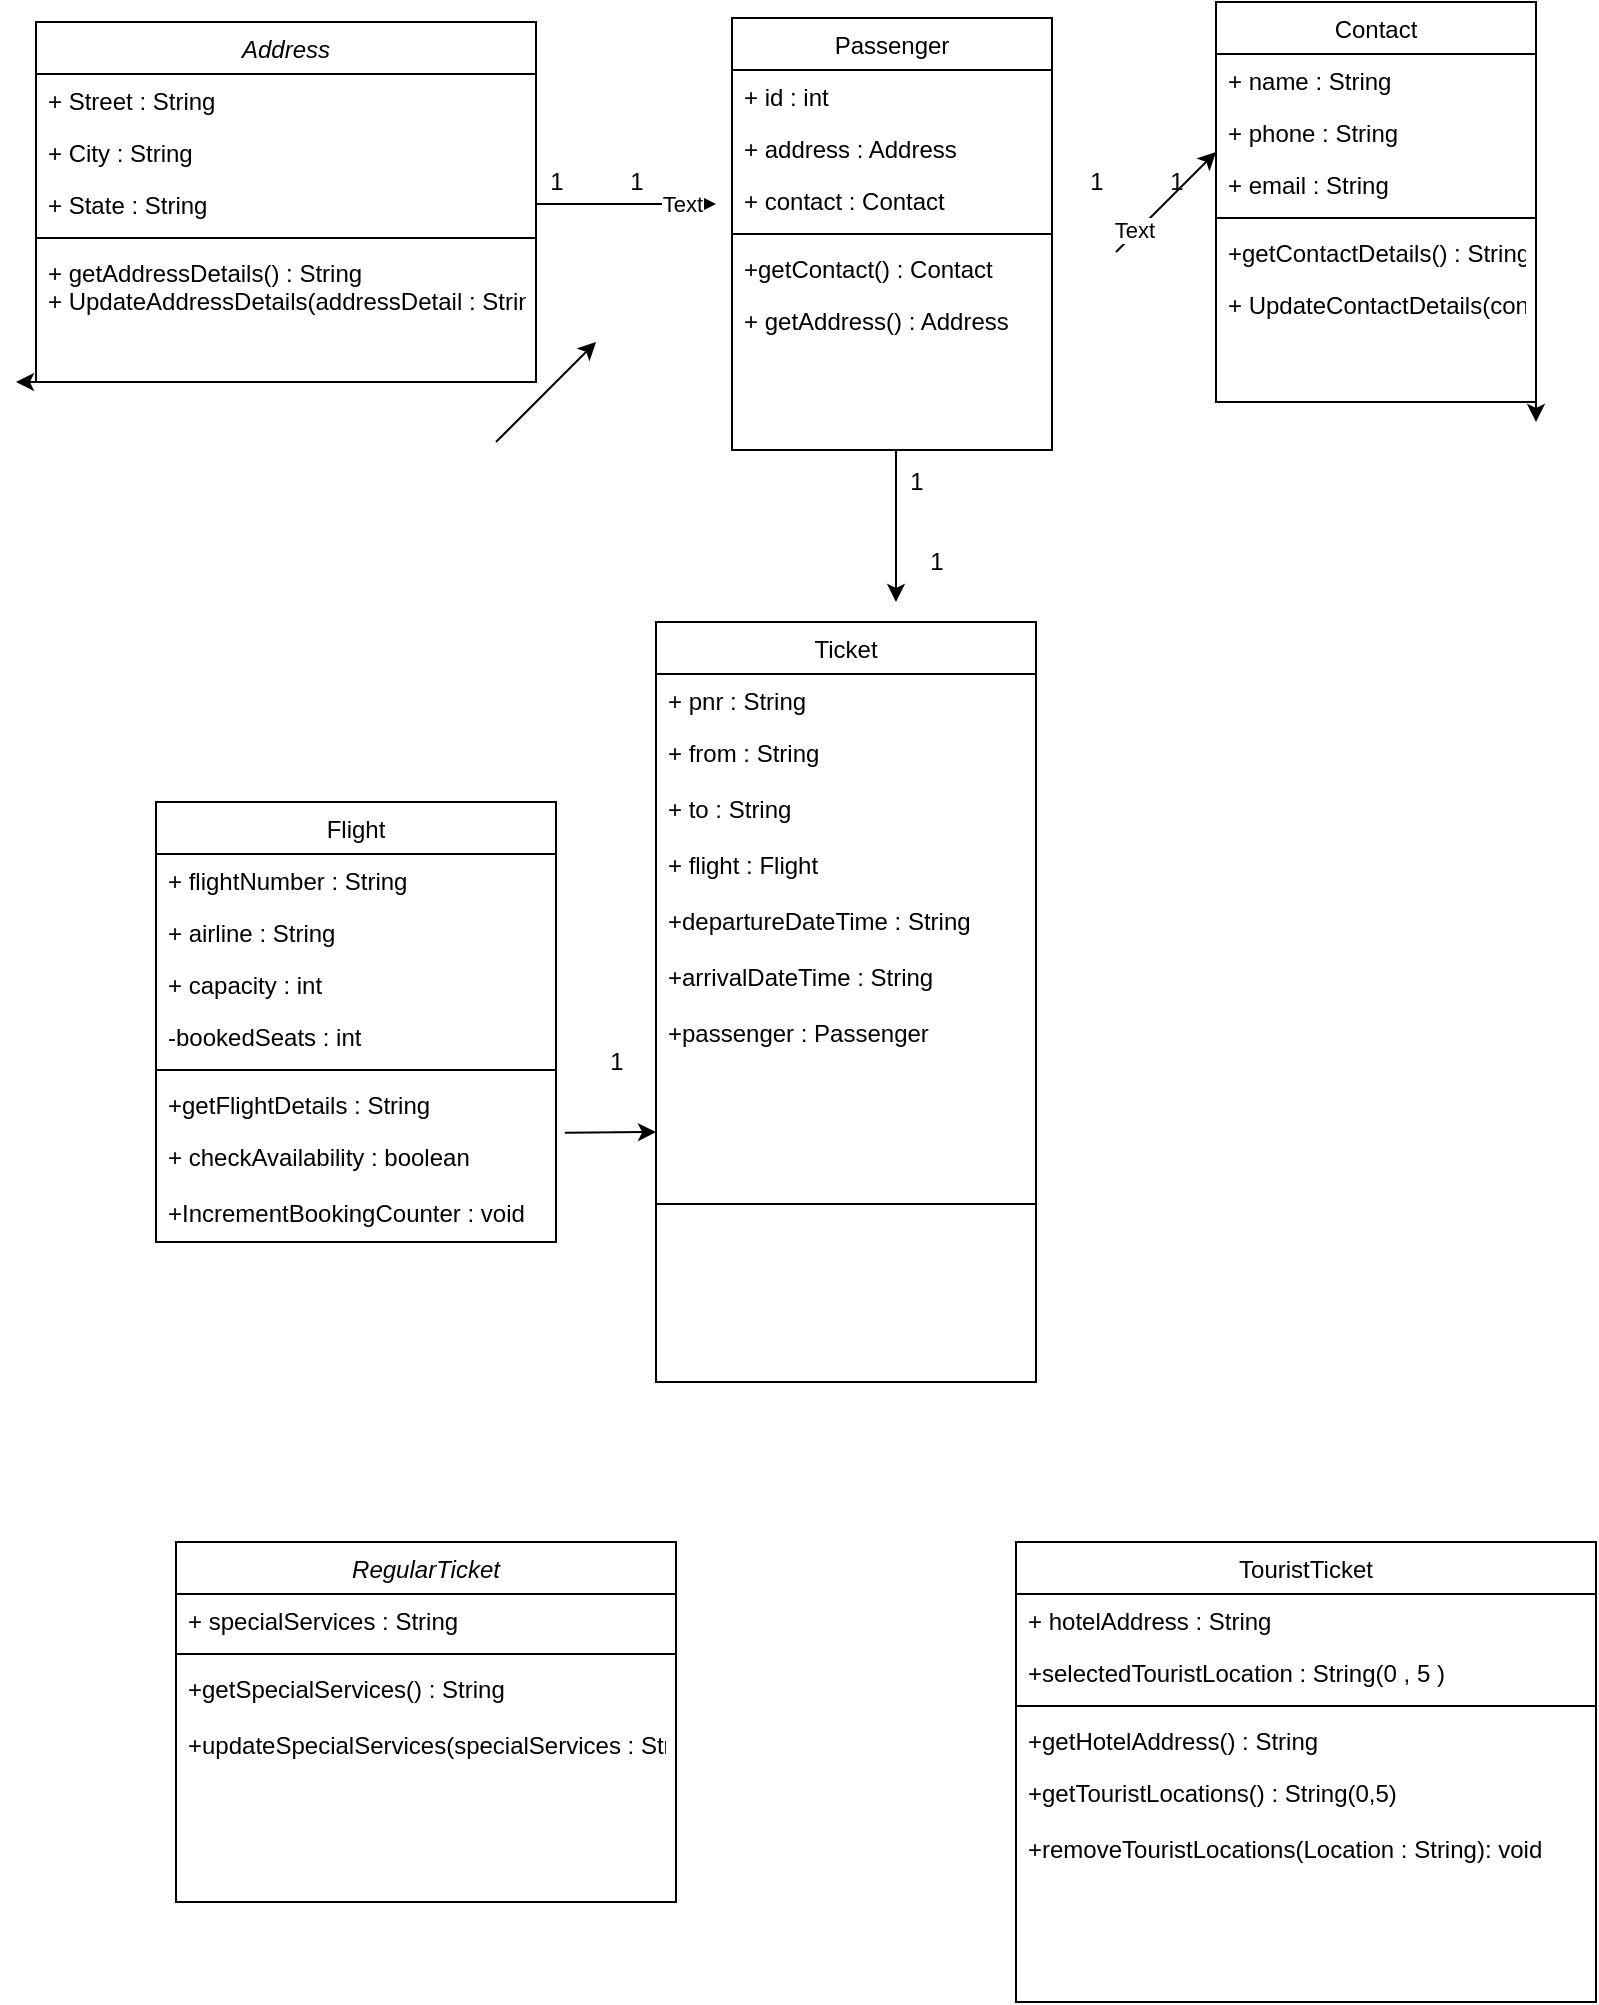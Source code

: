 <mxfile version="14.9.0" type="github" pages="2">
  <diagram id="C5RBs43oDa-KdzZeNtuy" name="Page-1">
    <mxGraphModel dx="1038" dy="579" grid="1" gridSize="10" guides="1" tooltips="1" connect="1" arrows="1" fold="1" page="1" pageScale="1" pageWidth="827" pageHeight="1169" math="0" shadow="0">
      <root>
        <mxCell id="WIyWlLk6GJQsqaUBKTNV-0" />
        <mxCell id="WIyWlLk6GJQsqaUBKTNV-1" parent="WIyWlLk6GJQsqaUBKTNV-0" />
        <mxCell id="re5hi3B8kq_syGbPmB7b-2" style="edgeStyle=orthogonalEdgeStyle;rounded=0;orthogonalLoop=1;jettySize=auto;html=1;exitX=0;exitY=1;exitDx=0;exitDy=0;" edge="1" parent="WIyWlLk6GJQsqaUBKTNV-1" source="zkfFHV4jXpPFQw0GAbJ--0">
          <mxGeometry relative="1" as="geometry">
            <mxPoint x="150" y="290" as="targetPoint" />
          </mxGeometry>
        </mxCell>
        <mxCell id="zkfFHV4jXpPFQw0GAbJ--0" value="Address" style="swimlane;fontStyle=2;align=center;verticalAlign=top;childLayout=stackLayout;horizontal=1;startSize=26;horizontalStack=0;resizeParent=1;resizeLast=0;collapsible=1;marginBottom=0;rounded=0;shadow=0;strokeWidth=1;" parent="WIyWlLk6GJQsqaUBKTNV-1" vertex="1">
          <mxGeometry x="160" y="110" width="250" height="180" as="geometry">
            <mxRectangle x="240" y="120" width="160" height="26" as="alternateBounds" />
          </mxGeometry>
        </mxCell>
        <mxCell id="zkfFHV4jXpPFQw0GAbJ--1" value="+ Street : String" style="text;align=left;verticalAlign=top;spacingLeft=4;spacingRight=4;overflow=hidden;rotatable=0;points=[[0,0.5],[1,0.5]];portConstraint=eastwest;" parent="zkfFHV4jXpPFQw0GAbJ--0" vertex="1">
          <mxGeometry y="26" width="250" height="26" as="geometry" />
        </mxCell>
        <mxCell id="zkfFHV4jXpPFQw0GAbJ--2" value="+ City : String" style="text;align=left;verticalAlign=top;spacingLeft=4;spacingRight=4;overflow=hidden;rotatable=0;points=[[0,0.5],[1,0.5]];portConstraint=eastwest;rounded=0;shadow=0;html=0;" parent="zkfFHV4jXpPFQw0GAbJ--0" vertex="1">
          <mxGeometry y="52" width="250" height="26" as="geometry" />
        </mxCell>
        <mxCell id="zkfFHV4jXpPFQw0GAbJ--3" value="+ State : String" style="text;align=left;verticalAlign=top;spacingLeft=4;spacingRight=4;overflow=hidden;rotatable=0;points=[[0,0.5],[1,0.5]];portConstraint=eastwest;rounded=0;shadow=0;html=0;" parent="zkfFHV4jXpPFQw0GAbJ--0" vertex="1">
          <mxGeometry y="78" width="250" height="26" as="geometry" />
        </mxCell>
        <mxCell id="zkfFHV4jXpPFQw0GAbJ--4" value="" style="line;html=1;strokeWidth=1;align=left;verticalAlign=middle;spacingTop=-1;spacingLeft=3;spacingRight=3;rotatable=0;labelPosition=right;points=[];portConstraint=eastwest;" parent="zkfFHV4jXpPFQw0GAbJ--0" vertex="1">
          <mxGeometry y="104" width="250" height="8" as="geometry" />
        </mxCell>
        <mxCell id="zkfFHV4jXpPFQw0GAbJ--5" value="+ getAddressDetails() : String&#xa;+ UpdateAddressDetails(addressDetail : String) void" style="text;align=left;verticalAlign=top;spacingLeft=4;spacingRight=4;overflow=hidden;rotatable=0;points=[[0,0.5],[1,0.5]];portConstraint=eastwest;" parent="zkfFHV4jXpPFQw0GAbJ--0" vertex="1">
          <mxGeometry y="112" width="250" height="48" as="geometry" />
        </mxCell>
        <mxCell id="zkfFHV4jXpPFQw0GAbJ--17" value="Passenger" style="swimlane;fontStyle=0;align=center;verticalAlign=top;childLayout=stackLayout;horizontal=1;startSize=26;horizontalStack=0;resizeParent=1;resizeLast=0;collapsible=1;marginBottom=0;rounded=0;shadow=0;strokeWidth=1;" parent="WIyWlLk6GJQsqaUBKTNV-1" vertex="1">
          <mxGeometry x="508" y="108" width="160" height="216" as="geometry">
            <mxRectangle x="550" y="140" width="160" height="26" as="alternateBounds" />
          </mxGeometry>
        </mxCell>
        <mxCell id="zkfFHV4jXpPFQw0GAbJ--18" value="+ id : int" style="text;align=left;verticalAlign=top;spacingLeft=4;spacingRight=4;overflow=hidden;rotatable=0;points=[[0,0.5],[1,0.5]];portConstraint=eastwest;" parent="zkfFHV4jXpPFQw0GAbJ--17" vertex="1">
          <mxGeometry y="26" width="160" height="26" as="geometry" />
        </mxCell>
        <mxCell id="zkfFHV4jXpPFQw0GAbJ--19" value="+ address : Address" style="text;align=left;verticalAlign=top;spacingLeft=4;spacingRight=4;overflow=hidden;rotatable=0;points=[[0,0.5],[1,0.5]];portConstraint=eastwest;rounded=0;shadow=0;html=0;" parent="zkfFHV4jXpPFQw0GAbJ--17" vertex="1">
          <mxGeometry y="52" width="160" height="26" as="geometry" />
        </mxCell>
        <mxCell id="zkfFHV4jXpPFQw0GAbJ--20" value="+ contact : Contact" style="text;align=left;verticalAlign=top;spacingLeft=4;spacingRight=4;overflow=hidden;rotatable=0;points=[[0,0.5],[1,0.5]];portConstraint=eastwest;rounded=0;shadow=0;html=0;" parent="zkfFHV4jXpPFQw0GAbJ--17" vertex="1">
          <mxGeometry y="78" width="160" height="26" as="geometry" />
        </mxCell>
        <mxCell id="zkfFHV4jXpPFQw0GAbJ--23" value="" style="line;html=1;strokeWidth=1;align=left;verticalAlign=middle;spacingTop=-1;spacingLeft=3;spacingRight=3;rotatable=0;labelPosition=right;points=[];portConstraint=eastwest;" parent="zkfFHV4jXpPFQw0GAbJ--17" vertex="1">
          <mxGeometry y="104" width="160" height="8" as="geometry" />
        </mxCell>
        <mxCell id="zkfFHV4jXpPFQw0GAbJ--24" value="+getContact() : Contact" style="text;align=left;verticalAlign=top;spacingLeft=4;spacingRight=4;overflow=hidden;rotatable=0;points=[[0,0.5],[1,0.5]];portConstraint=eastwest;" parent="zkfFHV4jXpPFQw0GAbJ--17" vertex="1">
          <mxGeometry y="112" width="160" height="26" as="geometry" />
        </mxCell>
        <mxCell id="zkfFHV4jXpPFQw0GAbJ--25" value="+ getAddress() : Address" style="text;align=left;verticalAlign=top;spacingLeft=4;spacingRight=4;overflow=hidden;rotatable=0;points=[[0,0.5],[1,0.5]];portConstraint=eastwest;" parent="zkfFHV4jXpPFQw0GAbJ--17" vertex="1">
          <mxGeometry y="138" width="160" height="26" as="geometry" />
        </mxCell>
        <mxCell id="re5hi3B8kq_syGbPmB7b-0" style="edgeStyle=orthogonalEdgeStyle;rounded=0;orthogonalLoop=1;jettySize=auto;html=1;exitX=1;exitY=0.5;exitDx=0;exitDy=0;entryX=1;entryY=0.5;entryDx=0;entryDy=0;" edge="1" parent="zkfFHV4jXpPFQw0GAbJ--17">
          <mxGeometry relative="1" as="geometry">
            <mxPoint x="160" y="143" as="targetPoint" />
            <mxPoint x="160" y="143" as="sourcePoint" />
          </mxGeometry>
        </mxCell>
        <mxCell id="re5hi3B8kq_syGbPmB7b-3" value="" style="endArrow=classic;html=1;" edge="1" parent="WIyWlLk6GJQsqaUBKTNV-1">
          <mxGeometry width="50" height="50" relative="1" as="geometry">
            <mxPoint x="390" y="320" as="sourcePoint" />
            <mxPoint x="440" y="270" as="targetPoint" />
          </mxGeometry>
        </mxCell>
        <mxCell id="re5hi3B8kq_syGbPmB7b-6" value="" style="endArrow=classic;html=1;exitX=1;exitY=0.5;exitDx=0;exitDy=0;" edge="1" parent="WIyWlLk6GJQsqaUBKTNV-1" source="zkfFHV4jXpPFQw0GAbJ--3">
          <mxGeometry width="50" height="50" relative="1" as="geometry">
            <mxPoint x="440" y="230" as="sourcePoint" />
            <mxPoint x="500" y="201" as="targetPoint" />
          </mxGeometry>
        </mxCell>
        <mxCell id="re5hi3B8kq_syGbPmB7b-22" value="Text" style="edgeLabel;html=1;align=center;verticalAlign=middle;resizable=0;points=[];" vertex="1" connectable="0" parent="re5hi3B8kq_syGbPmB7b-6">
          <mxGeometry x="0.618" relative="1" as="geometry">
            <mxPoint as="offset" />
          </mxGeometry>
        </mxCell>
        <mxCell id="re5hi3B8kq_syGbPmB7b-7" value="1&amp;nbsp; &amp;nbsp; &amp;nbsp; &amp;nbsp; &amp;nbsp; 1&lt;br&gt;" style="text;html=1;align=center;verticalAlign=middle;resizable=0;points=[];autosize=1;strokeColor=none;" vertex="1" parent="WIyWlLk6GJQsqaUBKTNV-1">
          <mxGeometry x="410" y="180" width="60" height="20" as="geometry" />
        </mxCell>
        <mxCell id="re5hi3B8kq_syGbPmB7b-38" style="edgeStyle=orthogonalEdgeStyle;rounded=0;orthogonalLoop=1;jettySize=auto;html=1;exitX=1;exitY=1;exitDx=0;exitDy=0;" edge="1" parent="WIyWlLk6GJQsqaUBKTNV-1" source="re5hi3B8kq_syGbPmB7b-12">
          <mxGeometry relative="1" as="geometry">
            <mxPoint x="910" y="310" as="targetPoint" />
          </mxGeometry>
        </mxCell>
        <mxCell id="re5hi3B8kq_syGbPmB7b-12" value="Contact" style="swimlane;fontStyle=0;align=center;verticalAlign=top;childLayout=stackLayout;horizontal=1;startSize=26;horizontalStack=0;resizeParent=1;resizeLast=0;collapsible=1;marginBottom=0;rounded=0;shadow=0;strokeWidth=1;" vertex="1" parent="WIyWlLk6GJQsqaUBKTNV-1">
          <mxGeometry x="750" y="100" width="160" height="200" as="geometry">
            <mxRectangle x="550" y="140" width="160" height="26" as="alternateBounds" />
          </mxGeometry>
        </mxCell>
        <mxCell id="re5hi3B8kq_syGbPmB7b-13" value="+ name : String" style="text;align=left;verticalAlign=top;spacingLeft=4;spacingRight=4;overflow=hidden;rotatable=0;points=[[0,0.5],[1,0.5]];portConstraint=eastwest;" vertex="1" parent="re5hi3B8kq_syGbPmB7b-12">
          <mxGeometry y="26" width="160" height="26" as="geometry" />
        </mxCell>
        <mxCell id="re5hi3B8kq_syGbPmB7b-14" value="+ phone : String" style="text;align=left;verticalAlign=top;spacingLeft=4;spacingRight=4;overflow=hidden;rotatable=0;points=[[0,0.5],[1,0.5]];portConstraint=eastwest;rounded=0;shadow=0;html=0;" vertex="1" parent="re5hi3B8kq_syGbPmB7b-12">
          <mxGeometry y="52" width="160" height="26" as="geometry" />
        </mxCell>
        <mxCell id="re5hi3B8kq_syGbPmB7b-15" value="+ email : String" style="text;align=left;verticalAlign=top;spacingLeft=4;spacingRight=4;overflow=hidden;rotatable=0;points=[[0,0.5],[1,0.5]];portConstraint=eastwest;rounded=0;shadow=0;html=0;" vertex="1" parent="re5hi3B8kq_syGbPmB7b-12">
          <mxGeometry y="78" width="160" height="26" as="geometry" />
        </mxCell>
        <mxCell id="re5hi3B8kq_syGbPmB7b-16" value="" style="line;html=1;strokeWidth=1;align=left;verticalAlign=middle;spacingTop=-1;spacingLeft=3;spacingRight=3;rotatable=0;labelPosition=right;points=[];portConstraint=eastwest;" vertex="1" parent="re5hi3B8kq_syGbPmB7b-12">
          <mxGeometry y="104" width="160" height="8" as="geometry" />
        </mxCell>
        <mxCell id="re5hi3B8kq_syGbPmB7b-17" value="+getContactDetails() : String" style="text;align=left;verticalAlign=top;spacingLeft=4;spacingRight=4;overflow=hidden;rotatable=0;points=[[0,0.5],[1,0.5]];portConstraint=eastwest;" vertex="1" parent="re5hi3B8kq_syGbPmB7b-12">
          <mxGeometry y="112" width="160" height="26" as="geometry" />
        </mxCell>
        <mxCell id="re5hi3B8kq_syGbPmB7b-18" value="+ UpdateContactDetails(conactDetail : String) void" style="text;align=left;verticalAlign=top;spacingLeft=4;spacingRight=4;overflow=hidden;rotatable=0;points=[[0,0.5],[1,0.5]];portConstraint=eastwest;" vertex="1" parent="re5hi3B8kq_syGbPmB7b-12">
          <mxGeometry y="138" width="160" height="26" as="geometry" />
        </mxCell>
        <mxCell id="re5hi3B8kq_syGbPmB7b-19" style="edgeStyle=orthogonalEdgeStyle;rounded=0;orthogonalLoop=1;jettySize=auto;html=1;exitX=1;exitY=0.5;exitDx=0;exitDy=0;entryX=1;entryY=0.5;entryDx=0;entryDy=0;" edge="1" parent="re5hi3B8kq_syGbPmB7b-12">
          <mxGeometry relative="1" as="geometry">
            <mxPoint x="160" y="143" as="targetPoint" />
            <mxPoint x="160" y="143" as="sourcePoint" />
          </mxGeometry>
        </mxCell>
        <mxCell id="re5hi3B8kq_syGbPmB7b-21" value="1&amp;nbsp; &amp;nbsp; &amp;nbsp; &amp;nbsp; &amp;nbsp; 1&lt;br&gt;" style="text;html=1;align=center;verticalAlign=middle;resizable=0;points=[];autosize=1;strokeColor=none;" vertex="1" parent="WIyWlLk6GJQsqaUBKTNV-1">
          <mxGeometry x="680" y="180" width="60" height="20" as="geometry" />
        </mxCell>
        <mxCell id="re5hi3B8kq_syGbPmB7b-23" value="" style="endArrow=classic;html=1;" edge="1" parent="WIyWlLk6GJQsqaUBKTNV-1">
          <mxGeometry width="50" height="50" relative="1" as="geometry">
            <mxPoint x="700" y="225" as="sourcePoint" />
            <mxPoint x="750" y="175" as="targetPoint" />
          </mxGeometry>
        </mxCell>
        <mxCell id="re5hi3B8kq_syGbPmB7b-39" value="Text" style="edgeLabel;html=1;align=center;verticalAlign=middle;resizable=0;points=[];" vertex="1" connectable="0" parent="re5hi3B8kq_syGbPmB7b-23">
          <mxGeometry x="-0.6" y="2" relative="1" as="geometry">
            <mxPoint as="offset" />
          </mxGeometry>
        </mxCell>
        <mxCell id="re5hi3B8kq_syGbPmB7b-41" value="" style="endArrow=classic;html=1;" edge="1" parent="WIyWlLk6GJQsqaUBKTNV-1">
          <mxGeometry width="50" height="50" relative="1" as="geometry">
            <mxPoint x="590" y="324" as="sourcePoint" />
            <mxPoint x="590" y="400" as="targetPoint" />
          </mxGeometry>
        </mxCell>
        <mxCell id="re5hi3B8kq_syGbPmB7b-42" value="Ticket" style="swimlane;fontStyle=0;align=center;verticalAlign=top;childLayout=stackLayout;horizontal=1;startSize=26;horizontalStack=0;resizeParent=1;resizeLast=0;collapsible=1;marginBottom=0;rounded=0;shadow=0;strokeWidth=1;" vertex="1" parent="WIyWlLk6GJQsqaUBKTNV-1">
          <mxGeometry x="470" y="410" width="190" height="380" as="geometry">
            <mxRectangle x="550" y="140" width="160" height="26" as="alternateBounds" />
          </mxGeometry>
        </mxCell>
        <mxCell id="re5hi3B8kq_syGbPmB7b-43" value="+ pnr : String" style="text;align=left;verticalAlign=top;spacingLeft=4;spacingRight=4;overflow=hidden;rotatable=0;points=[[0,0.5],[1,0.5]];portConstraint=eastwest;" vertex="1" parent="re5hi3B8kq_syGbPmB7b-42">
          <mxGeometry y="26" width="190" height="26" as="geometry" />
        </mxCell>
        <mxCell id="re5hi3B8kq_syGbPmB7b-49" style="edgeStyle=orthogonalEdgeStyle;rounded=0;orthogonalLoop=1;jettySize=auto;html=1;exitX=1;exitY=0.5;exitDx=0;exitDy=0;entryX=1;entryY=0.5;entryDx=0;entryDy=0;" edge="1" parent="re5hi3B8kq_syGbPmB7b-42">
          <mxGeometry relative="1" as="geometry">
            <mxPoint x="160" y="143" as="targetPoint" />
            <mxPoint x="160" y="143" as="sourcePoint" />
          </mxGeometry>
        </mxCell>
        <mxCell id="re5hi3B8kq_syGbPmB7b-44" value="+ from : String&#xa;&#xa;+ to : String&#xa;&#xa;+ flight : Flight&#xa;&#xa;+departureDateTime : String&#xa;&#xa;+arrivalDateTime : String&#xa;&#xa;+passenger : Passenger&#xa;&#xa;+seatNo : String&#xa;&#xa;+price : float&#xa;+cancelled : boolean&#xa;&#xa;+ checkStatus() : String&#xa;&#xa;+ getFlightDuration() : int&#xa;&#xa;+ Cancel() : void" style="text;align=left;verticalAlign=top;spacingLeft=4;spacingRight=4;overflow=hidden;rotatable=0;points=[[0,0.5],[1,0.5]];portConstraint=eastwest;rounded=0;shadow=0;html=0;" vertex="1" parent="re5hi3B8kq_syGbPmB7b-42">
          <mxGeometry y="52" width="190" height="158" as="geometry" />
        </mxCell>
        <mxCell id="re5hi3B8kq_syGbPmB7b-46" value="" style="line;html=1;strokeWidth=1;align=left;verticalAlign=middle;spacingTop=-1;spacingLeft=3;spacingRight=3;rotatable=0;labelPosition=right;points=[];portConstraint=eastwest;" vertex="1" parent="re5hi3B8kq_syGbPmB7b-42">
          <mxGeometry y="210" width="190" height="162" as="geometry" />
        </mxCell>
        <mxCell id="re5hi3B8kq_syGbPmB7b-50" value="1&lt;br&gt;" style="text;html=1;align=center;verticalAlign=middle;resizable=0;points=[];autosize=1;strokeColor=none;" vertex="1" parent="WIyWlLk6GJQsqaUBKTNV-1">
          <mxGeometry x="590" y="330" width="20" height="20" as="geometry" />
        </mxCell>
        <mxCell id="re5hi3B8kq_syGbPmB7b-51" value="1&lt;br&gt;" style="text;html=1;align=center;verticalAlign=middle;resizable=0;points=[];autosize=1;strokeColor=none;" vertex="1" parent="WIyWlLk6GJQsqaUBKTNV-1">
          <mxGeometry x="600" y="370" width="20" height="20" as="geometry" />
        </mxCell>
        <mxCell id="re5hi3B8kq_syGbPmB7b-54" value="Flight" style="swimlane;fontStyle=0;align=center;verticalAlign=top;childLayout=stackLayout;horizontal=1;startSize=26;horizontalStack=0;resizeParent=1;resizeLast=0;collapsible=1;marginBottom=0;rounded=0;shadow=0;strokeWidth=1;" vertex="1" parent="WIyWlLk6GJQsqaUBKTNV-1">
          <mxGeometry x="220" y="500" width="200" height="220" as="geometry">
            <mxRectangle x="550" y="140" width="160" height="26" as="alternateBounds" />
          </mxGeometry>
        </mxCell>
        <mxCell id="re5hi3B8kq_syGbPmB7b-55" value="+ flightNumber : String" style="text;align=left;verticalAlign=top;spacingLeft=4;spacingRight=4;overflow=hidden;rotatable=0;points=[[0,0.5],[1,0.5]];portConstraint=eastwest;" vertex="1" parent="re5hi3B8kq_syGbPmB7b-54">
          <mxGeometry y="26" width="200" height="26" as="geometry" />
        </mxCell>
        <mxCell id="re5hi3B8kq_syGbPmB7b-56" value="+ airline : String" style="text;align=left;verticalAlign=top;spacingLeft=4;spacingRight=4;overflow=hidden;rotatable=0;points=[[0,0.5],[1,0.5]];portConstraint=eastwest;rounded=0;shadow=0;html=0;" vertex="1" parent="re5hi3B8kq_syGbPmB7b-54">
          <mxGeometry y="52" width="200" height="26" as="geometry" />
        </mxCell>
        <mxCell id="re5hi3B8kq_syGbPmB7b-62" value="+ capacity : int&#xa;" style="text;align=left;verticalAlign=top;spacingLeft=4;spacingRight=4;overflow=hidden;rotatable=0;points=[[0,0.5],[1,0.5]];portConstraint=eastwest;rounded=0;shadow=0;html=0;" vertex="1" parent="re5hi3B8kq_syGbPmB7b-54">
          <mxGeometry y="78" width="200" height="26" as="geometry" />
        </mxCell>
        <mxCell id="re5hi3B8kq_syGbPmB7b-57" value="-bookedSeats : int" style="text;align=left;verticalAlign=top;spacingLeft=4;spacingRight=4;overflow=hidden;rotatable=0;points=[[0,0.5],[1,0.5]];portConstraint=eastwest;rounded=0;shadow=0;html=0;" vertex="1" parent="re5hi3B8kq_syGbPmB7b-54">
          <mxGeometry y="104" width="200" height="26" as="geometry" />
        </mxCell>
        <mxCell id="re5hi3B8kq_syGbPmB7b-58" value="" style="line;html=1;strokeWidth=1;align=left;verticalAlign=middle;spacingTop=-1;spacingLeft=3;spacingRight=3;rotatable=0;labelPosition=right;points=[];portConstraint=eastwest;" vertex="1" parent="re5hi3B8kq_syGbPmB7b-54">
          <mxGeometry y="130" width="200" height="8" as="geometry" />
        </mxCell>
        <mxCell id="re5hi3B8kq_syGbPmB7b-59" value="+getFlightDetails : String" style="text;align=left;verticalAlign=top;spacingLeft=4;spacingRight=4;overflow=hidden;rotatable=0;points=[[0,0.5],[1,0.5]];portConstraint=eastwest;" vertex="1" parent="re5hi3B8kq_syGbPmB7b-54">
          <mxGeometry y="138" width="200" height="26" as="geometry" />
        </mxCell>
        <mxCell id="re5hi3B8kq_syGbPmB7b-60" value="+ checkAvailability : boolean&#xa;&#xa;+IncrementBookingCounter : void" style="text;align=left;verticalAlign=top;spacingLeft=4;spacingRight=4;overflow=hidden;rotatable=0;points=[[0,0.5],[1,0.5]];portConstraint=eastwest;" vertex="1" parent="re5hi3B8kq_syGbPmB7b-54">
          <mxGeometry y="164" width="200" height="46" as="geometry" />
        </mxCell>
        <mxCell id="re5hi3B8kq_syGbPmB7b-61" style="edgeStyle=orthogonalEdgeStyle;rounded=0;orthogonalLoop=1;jettySize=auto;html=1;exitX=1;exitY=0.5;exitDx=0;exitDy=0;entryX=1;entryY=0.5;entryDx=0;entryDy=0;" edge="1" parent="re5hi3B8kq_syGbPmB7b-54">
          <mxGeometry relative="1" as="geometry">
            <mxPoint x="160" y="143" as="targetPoint" />
            <mxPoint x="160" y="143" as="sourcePoint" />
          </mxGeometry>
        </mxCell>
        <mxCell id="re5hi3B8kq_syGbPmB7b-65" value="1&lt;br&gt;" style="text;html=1;align=center;verticalAlign=middle;resizable=0;points=[];autosize=1;strokeColor=none;" vertex="1" parent="WIyWlLk6GJQsqaUBKTNV-1">
          <mxGeometry x="440" y="620" width="20" height="20" as="geometry" />
        </mxCell>
        <mxCell id="re5hi3B8kq_syGbPmB7b-67" value="" style="endArrow=classic;html=1;exitX=1.022;exitY=0.03;exitDx=0;exitDy=0;exitPerimeter=0;" edge="1" parent="WIyWlLk6GJQsqaUBKTNV-1" source="re5hi3B8kq_syGbPmB7b-60">
          <mxGeometry width="50" height="50" relative="1" as="geometry">
            <mxPoint x="440" y="600" as="sourcePoint" />
            <mxPoint x="470" y="665" as="targetPoint" />
          </mxGeometry>
        </mxCell>
        <mxCell id="re5hi3B8kq_syGbPmB7b-68" value="RegularTicket" style="swimlane;fontStyle=2;align=center;verticalAlign=top;childLayout=stackLayout;horizontal=1;startSize=26;horizontalStack=0;resizeParent=1;resizeLast=0;collapsible=1;marginBottom=0;rounded=0;shadow=0;strokeWidth=1;" vertex="1" parent="WIyWlLk6GJQsqaUBKTNV-1">
          <mxGeometry x="230" y="870" width="250" height="180" as="geometry">
            <mxRectangle x="240" y="120" width="160" height="26" as="alternateBounds" />
          </mxGeometry>
        </mxCell>
        <mxCell id="re5hi3B8kq_syGbPmB7b-69" value="+ specialServices : String    " style="text;align=left;verticalAlign=top;spacingLeft=4;spacingRight=4;overflow=hidden;rotatable=0;points=[[0,0.5],[1,0.5]];portConstraint=eastwest;" vertex="1" parent="re5hi3B8kq_syGbPmB7b-68">
          <mxGeometry y="26" width="250" height="26" as="geometry" />
        </mxCell>
        <mxCell id="re5hi3B8kq_syGbPmB7b-72" value="" style="line;html=1;strokeWidth=1;align=left;verticalAlign=middle;spacingTop=-1;spacingLeft=3;spacingRight=3;rotatable=0;labelPosition=right;points=[];portConstraint=eastwest;" vertex="1" parent="re5hi3B8kq_syGbPmB7b-68">
          <mxGeometry y="52" width="250" height="8" as="geometry" />
        </mxCell>
        <mxCell id="re5hi3B8kq_syGbPmB7b-73" value="+getSpecialServices() : String&#xa;&#xa;+updateSpecialServices(specialServices : String): void" style="text;align=left;verticalAlign=top;spacingLeft=4;spacingRight=4;overflow=hidden;rotatable=0;points=[[0,0.5],[1,0.5]];portConstraint=eastwest;" vertex="1" parent="re5hi3B8kq_syGbPmB7b-68">
          <mxGeometry y="60" width="250" height="48" as="geometry" />
        </mxCell>
        <mxCell id="re5hi3B8kq_syGbPmB7b-74" value="TouristTicket" style="swimlane;fontStyle=0;align=center;verticalAlign=top;childLayout=stackLayout;horizontal=1;startSize=26;horizontalStack=0;resizeParent=1;resizeLast=0;collapsible=1;marginBottom=0;rounded=0;shadow=0;strokeWidth=1;" vertex="1" parent="WIyWlLk6GJQsqaUBKTNV-1">
          <mxGeometry x="650" y="870" width="290" height="230" as="geometry">
            <mxRectangle x="550" y="140" width="160" height="26" as="alternateBounds" />
          </mxGeometry>
        </mxCell>
        <mxCell id="re5hi3B8kq_syGbPmB7b-75" value="+ hotelAddress : String" style="text;align=left;verticalAlign=top;spacingLeft=4;spacingRight=4;overflow=hidden;rotatable=0;points=[[0,0.5],[1,0.5]];portConstraint=eastwest;" vertex="1" parent="re5hi3B8kq_syGbPmB7b-74">
          <mxGeometry y="26" width="290" height="26" as="geometry" />
        </mxCell>
        <mxCell id="re5hi3B8kq_syGbPmB7b-76" value="+selectedTouristLocation : String(0 , 5 )" style="text;align=left;verticalAlign=top;spacingLeft=4;spacingRight=4;overflow=hidden;rotatable=0;points=[[0,0.5],[1,0.5]];portConstraint=eastwest;rounded=0;shadow=0;html=0;" vertex="1" parent="re5hi3B8kq_syGbPmB7b-74">
          <mxGeometry y="52" width="290" height="26" as="geometry" />
        </mxCell>
        <mxCell id="re5hi3B8kq_syGbPmB7b-79" value="" style="line;html=1;strokeWidth=1;align=left;verticalAlign=middle;spacingTop=-1;spacingLeft=3;spacingRight=3;rotatable=0;labelPosition=right;points=[];portConstraint=eastwest;" vertex="1" parent="re5hi3B8kq_syGbPmB7b-74">
          <mxGeometry y="78" width="290" height="8" as="geometry" />
        </mxCell>
        <mxCell id="re5hi3B8kq_syGbPmB7b-80" value="+getHotelAddress() : String" style="text;align=left;verticalAlign=top;spacingLeft=4;spacingRight=4;overflow=hidden;rotatable=0;points=[[0,0.5],[1,0.5]];portConstraint=eastwest;" vertex="1" parent="re5hi3B8kq_syGbPmB7b-74">
          <mxGeometry y="86" width="290" height="26" as="geometry" />
        </mxCell>
        <mxCell id="re5hi3B8kq_syGbPmB7b-81" value="+getTouristLocations() : String(0,5)&#xa;&#xa;+removeTouristLocations(Location : String): void&#xa;&#xa;+addTouristLocations(Location : String): void" style="text;align=left;verticalAlign=top;spacingLeft=4;spacingRight=4;overflow=hidden;rotatable=0;points=[[0,0.5],[1,0.5]];portConstraint=eastwest;" vertex="1" parent="re5hi3B8kq_syGbPmB7b-74">
          <mxGeometry y="112" width="290" height="46" as="geometry" />
        </mxCell>
        <mxCell id="re5hi3B8kq_syGbPmB7b-82" style="edgeStyle=orthogonalEdgeStyle;rounded=0;orthogonalLoop=1;jettySize=auto;html=1;exitX=1;exitY=0.5;exitDx=0;exitDy=0;entryX=1;entryY=0.5;entryDx=0;entryDy=0;" edge="1" parent="re5hi3B8kq_syGbPmB7b-74">
          <mxGeometry relative="1" as="geometry">
            <mxPoint x="160" y="143" as="targetPoint" />
            <mxPoint x="160" y="143" as="sourcePoint" />
          </mxGeometry>
        </mxCell>
      </root>
    </mxGraphModel>
  </diagram>
  <diagram id="PpM3WCPuEaHNg0_wSCer" name="Page-2">
    <mxGraphModel dx="1038" dy="579" grid="1" gridSize="10" guides="1" tooltips="1" connect="1" arrows="1" fold="1" page="1" pageScale="1" pageWidth="827" pageHeight="1169" math="0" shadow="0">
      <root>
        <mxCell id="Y3tGDuITjr0hlCj67HOh-0" />
        <mxCell id="Y3tGDuITjr0hlCj67HOh-1" parent="Y3tGDuITjr0hlCj67HOh-0" />
      </root>
    </mxGraphModel>
  </diagram>
</mxfile>
